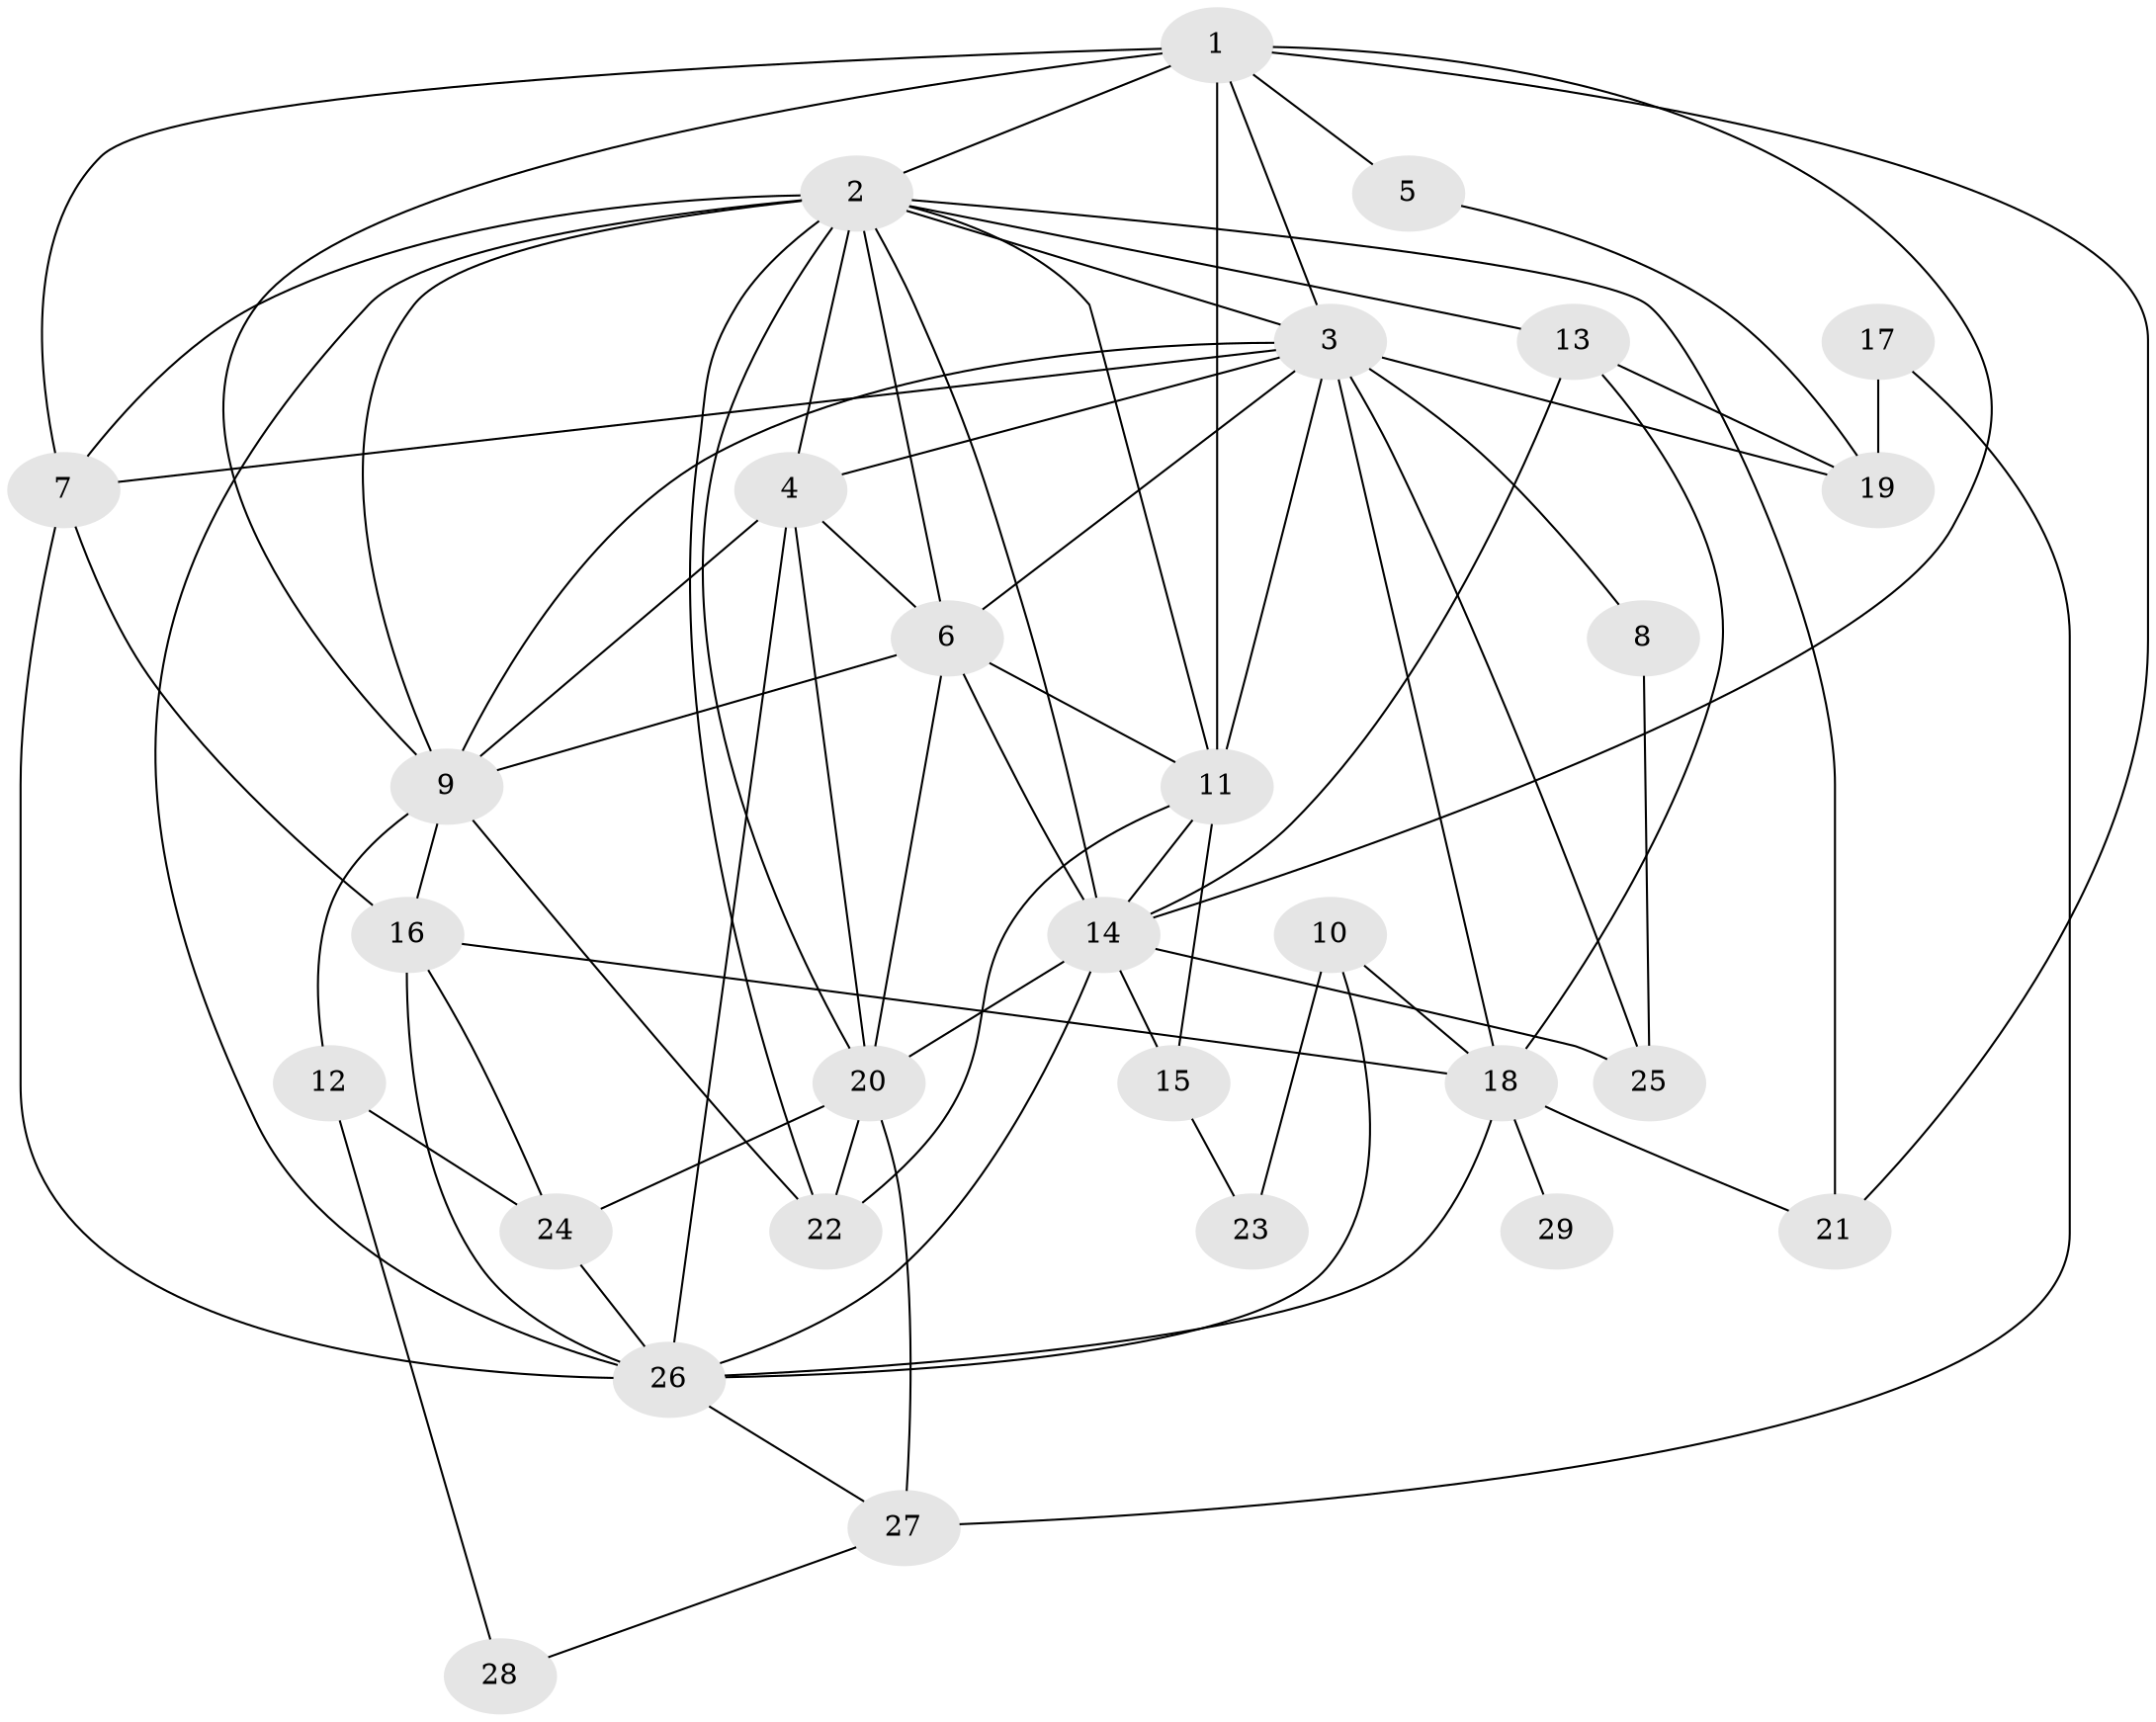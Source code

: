 // original degree distribution, {3: 0.3684210526315789, 4: 0.2631578947368421, 7: 0.07017543859649122, 5: 0.10526315789473684, 2: 0.10526315789473684, 8: 0.017543859649122806, 6: 0.05263157894736842, 9: 0.017543859649122806}
// Generated by graph-tools (version 1.1) at 2025/36/03/09/25 02:36:00]
// undirected, 29 vertices, 74 edges
graph export_dot {
graph [start="1"]
  node [color=gray90,style=filled];
  1;
  2;
  3;
  4;
  5;
  6;
  7;
  8;
  9;
  10;
  11;
  12;
  13;
  14;
  15;
  16;
  17;
  18;
  19;
  20;
  21;
  22;
  23;
  24;
  25;
  26;
  27;
  28;
  29;
  1 -- 2 [weight=1.0];
  1 -- 3 [weight=1.0];
  1 -- 5 [weight=2.0];
  1 -- 7 [weight=1.0];
  1 -- 9 [weight=1.0];
  1 -- 11 [weight=3.0];
  1 -- 14 [weight=1.0];
  1 -- 21 [weight=1.0];
  2 -- 3 [weight=1.0];
  2 -- 4 [weight=1.0];
  2 -- 6 [weight=1.0];
  2 -- 7 [weight=1.0];
  2 -- 9 [weight=2.0];
  2 -- 11 [weight=1.0];
  2 -- 13 [weight=1.0];
  2 -- 14 [weight=1.0];
  2 -- 20 [weight=1.0];
  2 -- 21 [weight=1.0];
  2 -- 22 [weight=1.0];
  2 -- 26 [weight=1.0];
  3 -- 4 [weight=1.0];
  3 -- 6 [weight=1.0];
  3 -- 7 [weight=1.0];
  3 -- 8 [weight=1.0];
  3 -- 9 [weight=1.0];
  3 -- 11 [weight=2.0];
  3 -- 18 [weight=1.0];
  3 -- 19 [weight=2.0];
  3 -- 25 [weight=1.0];
  4 -- 6 [weight=1.0];
  4 -- 9 [weight=2.0];
  4 -- 20 [weight=1.0];
  4 -- 26 [weight=1.0];
  5 -- 19 [weight=1.0];
  6 -- 9 [weight=1.0];
  6 -- 11 [weight=1.0];
  6 -- 14 [weight=1.0];
  6 -- 20 [weight=1.0];
  7 -- 16 [weight=1.0];
  7 -- 26 [weight=1.0];
  8 -- 25 [weight=1.0];
  9 -- 12 [weight=1.0];
  9 -- 16 [weight=1.0];
  9 -- 22 [weight=1.0];
  10 -- 18 [weight=1.0];
  10 -- 23 [weight=1.0];
  10 -- 26 [weight=1.0];
  11 -- 14 [weight=1.0];
  11 -- 15 [weight=1.0];
  11 -- 22 [weight=1.0];
  12 -- 24 [weight=1.0];
  12 -- 28 [weight=1.0];
  13 -- 14 [weight=1.0];
  13 -- 18 [weight=2.0];
  13 -- 19 [weight=1.0];
  14 -- 15 [weight=1.0];
  14 -- 20 [weight=1.0];
  14 -- 25 [weight=1.0];
  14 -- 26 [weight=1.0];
  15 -- 23 [weight=1.0];
  16 -- 18 [weight=1.0];
  16 -- 24 [weight=1.0];
  16 -- 26 [weight=1.0];
  17 -- 19 [weight=1.0];
  17 -- 27 [weight=1.0];
  18 -- 21 [weight=1.0];
  18 -- 26 [weight=1.0];
  18 -- 29 [weight=2.0];
  20 -- 22 [weight=1.0];
  20 -- 24 [weight=1.0];
  20 -- 27 [weight=1.0];
  24 -- 26 [weight=1.0];
  26 -- 27 [weight=1.0];
  27 -- 28 [weight=1.0];
}
